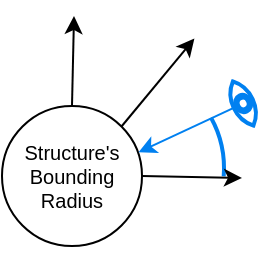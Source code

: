 <mxfile version="13.6.5">
    <diagram id="0TwQXpbJVxjR2dPgSoAW" name="Page-1">
        <mxGraphModel dx="203" dy="548" grid="1" gridSize="10" guides="1" tooltips="1" connect="1" arrows="1" fold="1" page="1" pageScale="1" pageWidth="850" pageHeight="1100" math="0" shadow="0">
            <root>
                <mxCell id="0"/>
                <mxCell id="1" parent="0"/>
                <mxCell id="2" value="" style="group;" parent="1" vertex="1" connectable="0">
                    <mxGeometry x="349" y="455" width="130" height="130" as="geometry"/>
                </mxCell>
                <mxCell id="3" value="&#10;Structure's&#10;Bounding &#10;Radius&#10;" style="ellipse;aspect=fixed;fontSize=10;" parent="2" vertex="1">
                    <mxGeometry y="50" width="70" height="70" as="geometry"/>
                </mxCell>
                <mxCell id="4" value="" style="verticalLabelPosition=bottom;align=center;labelBackgroundColor=#ffffff;verticalAlign=top;strokeWidth=2;shadow=0;dashed=0;shape=mxgraph.ios7.icons.eye;direction=south;rotation=-205;strokeColor=#0080F0;" parent="2" vertex="1">
                    <mxGeometry x="115.364" y="36.562" width="10.434" height="24.375" as="geometry"/>
                </mxCell>
                <mxCell id="5" value="" style="endArrow=classic;exitX=0.5;exitY=0;exitDx=0;exitDy=0;" parent="2" source="3" edge="1">
                    <mxGeometry width="50" height="50" relative="1" as="geometry">
                        <mxPoint x="96.198" y="81.25" as="sourcePoint"/>
                        <mxPoint x="36" y="5" as="targetPoint"/>
                    </mxGeometry>
                </mxCell>
                <mxCell id="6" value="" style="endArrow=classic;entryX=0.975;entryY=0.331;entryDx=0;entryDy=0;entryPerimeter=0;fillColor=#dae8fc;strokeColor=#0080F0;" parent="2" source="4" target="3" edge="1">
                    <mxGeometry width="50" height="50" relative="1" as="geometry">
                        <mxPoint x="134.462" y="84.866" as="sourcePoint"/>
                        <mxPoint x="118.398" y="77.923" as="targetPoint"/>
                    </mxGeometry>
                </mxCell>
                <mxCell id="7" value="" style="endArrow=classic;exitX=1;exitY=0;exitDx=0;exitDy=0;" parent="2" source="3" edge="1">
                    <mxGeometry width="50" height="50" relative="1" as="geometry">
                        <mxPoint x="22.2" y="65" as="sourcePoint"/>
                        <mxPoint x="96.198" y="16.25" as="targetPoint"/>
                    </mxGeometry>
                </mxCell>
                <mxCell id="8" value="" style="verticalLabelPosition=bottom;verticalAlign=top;shape=mxgraph.basic.arc;startAngle=0.163;endAngle=0.263;strokeColor=#0080F0;strokeWidth=2;" parent="2" vertex="1">
                    <mxGeometry x="22.2" y="32.5" width="88.798" height="97.5" as="geometry"/>
                </mxCell>
                <mxCell id="9" value="" style="endArrow=classic;exitX=1;exitY=0.5;exitDx=0;exitDy=0;" parent="1" source="3" edge="1">
                    <mxGeometry width="50" height="50" relative="1" as="geometry">
                        <mxPoint x="569" y="535" as="sourcePoint"/>
                        <mxPoint x="469" y="541" as="targetPoint"/>
                    </mxGeometry>
                </mxCell>
            </root>
        </mxGraphModel>
    </diagram>
</mxfile>